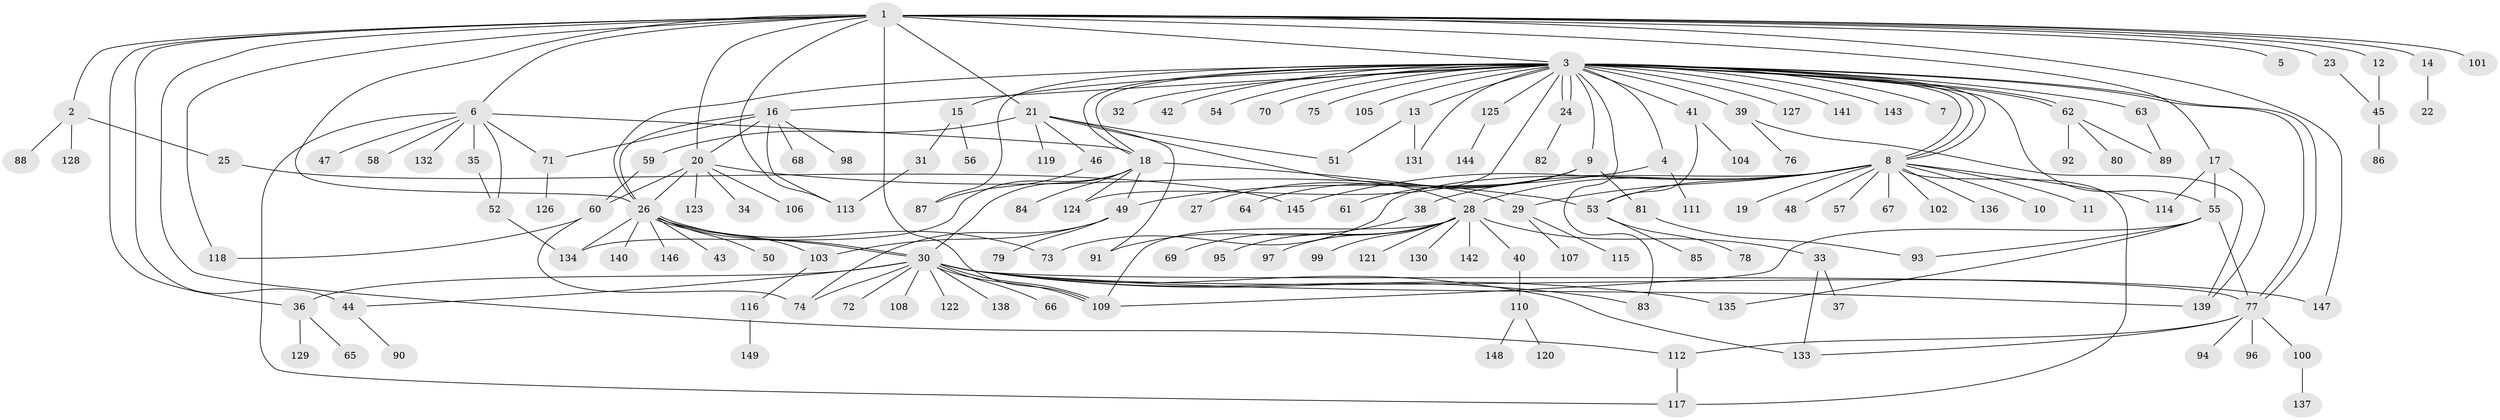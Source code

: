 // coarse degree distribution, {20: 0.008333333333333333, 4: 0.025, 38: 0.008333333333333333, 2: 0.2, 1: 0.5666666666666667, 9: 0.025, 22: 0.008333333333333333, 5: 0.025, 3: 0.075, 7: 0.016666666666666666, 6: 0.025, 24: 0.008333333333333333, 11: 0.008333333333333333}
// Generated by graph-tools (version 1.1) at 2025/23/03/03/25 07:23:54]
// undirected, 149 vertices, 207 edges
graph export_dot {
graph [start="1"]
  node [color=gray90,style=filled];
  1;
  2;
  3;
  4;
  5;
  6;
  7;
  8;
  9;
  10;
  11;
  12;
  13;
  14;
  15;
  16;
  17;
  18;
  19;
  20;
  21;
  22;
  23;
  24;
  25;
  26;
  27;
  28;
  29;
  30;
  31;
  32;
  33;
  34;
  35;
  36;
  37;
  38;
  39;
  40;
  41;
  42;
  43;
  44;
  45;
  46;
  47;
  48;
  49;
  50;
  51;
  52;
  53;
  54;
  55;
  56;
  57;
  58;
  59;
  60;
  61;
  62;
  63;
  64;
  65;
  66;
  67;
  68;
  69;
  70;
  71;
  72;
  73;
  74;
  75;
  76;
  77;
  78;
  79;
  80;
  81;
  82;
  83;
  84;
  85;
  86;
  87;
  88;
  89;
  90;
  91;
  92;
  93;
  94;
  95;
  96;
  97;
  98;
  99;
  100;
  101;
  102;
  103;
  104;
  105;
  106;
  107;
  108;
  109;
  110;
  111;
  112;
  113;
  114;
  115;
  116;
  117;
  118;
  119;
  120;
  121;
  122;
  123;
  124;
  125;
  126;
  127;
  128;
  129;
  130;
  131;
  132;
  133;
  134;
  135;
  136;
  137;
  138;
  139;
  140;
  141;
  142;
  143;
  144;
  145;
  146;
  147;
  148;
  149;
  1 -- 2;
  1 -- 3;
  1 -- 5;
  1 -- 6;
  1 -- 12;
  1 -- 14;
  1 -- 17;
  1 -- 20;
  1 -- 21;
  1 -- 23;
  1 -- 26;
  1 -- 36;
  1 -- 44;
  1 -- 101;
  1 -- 109;
  1 -- 112;
  1 -- 113;
  1 -- 118;
  1 -- 147;
  2 -- 25;
  2 -- 88;
  2 -- 128;
  3 -- 4;
  3 -- 7;
  3 -- 8;
  3 -- 8;
  3 -- 8;
  3 -- 9;
  3 -- 13;
  3 -- 15;
  3 -- 16;
  3 -- 18;
  3 -- 18;
  3 -- 24;
  3 -- 24;
  3 -- 26;
  3 -- 32;
  3 -- 39;
  3 -- 41;
  3 -- 42;
  3 -- 54;
  3 -- 55;
  3 -- 62;
  3 -- 62;
  3 -- 63;
  3 -- 70;
  3 -- 75;
  3 -- 77;
  3 -- 77;
  3 -- 83;
  3 -- 87;
  3 -- 105;
  3 -- 124;
  3 -- 125;
  3 -- 127;
  3 -- 131;
  3 -- 141;
  3 -- 143;
  4 -- 49;
  4 -- 111;
  6 -- 18;
  6 -- 35;
  6 -- 47;
  6 -- 52;
  6 -- 58;
  6 -- 71;
  6 -- 117;
  6 -- 132;
  8 -- 10;
  8 -- 11;
  8 -- 19;
  8 -- 28;
  8 -- 29;
  8 -- 38;
  8 -- 48;
  8 -- 53;
  8 -- 57;
  8 -- 67;
  8 -- 73;
  8 -- 102;
  8 -- 114;
  8 -- 117;
  8 -- 136;
  8 -- 145;
  9 -- 27;
  9 -- 61;
  9 -- 64;
  9 -- 81;
  12 -- 45;
  13 -- 51;
  13 -- 131;
  14 -- 22;
  15 -- 31;
  15 -- 56;
  16 -- 20;
  16 -- 26;
  16 -- 68;
  16 -- 71;
  16 -- 98;
  16 -- 113;
  17 -- 55;
  17 -- 114;
  17 -- 139;
  18 -- 29;
  18 -- 30;
  18 -- 49;
  18 -- 84;
  18 -- 124;
  18 -- 134;
  20 -- 26;
  20 -- 34;
  20 -- 53;
  20 -- 60;
  20 -- 106;
  20 -- 123;
  21 -- 28;
  21 -- 46;
  21 -- 51;
  21 -- 59;
  21 -- 91;
  21 -- 119;
  23 -- 45;
  24 -- 82;
  25 -- 145;
  26 -- 30;
  26 -- 30;
  26 -- 43;
  26 -- 50;
  26 -- 73;
  26 -- 103;
  26 -- 134;
  26 -- 140;
  26 -- 146;
  28 -- 33;
  28 -- 40;
  28 -- 69;
  28 -- 95;
  28 -- 97;
  28 -- 99;
  28 -- 109;
  28 -- 121;
  28 -- 130;
  28 -- 142;
  29 -- 107;
  29 -- 115;
  30 -- 36;
  30 -- 44;
  30 -- 66;
  30 -- 72;
  30 -- 74;
  30 -- 77;
  30 -- 83;
  30 -- 108;
  30 -- 109;
  30 -- 109;
  30 -- 122;
  30 -- 133;
  30 -- 135;
  30 -- 138;
  30 -- 139;
  30 -- 147;
  31 -- 113;
  33 -- 37;
  33 -- 133;
  35 -- 52;
  36 -- 65;
  36 -- 129;
  38 -- 91;
  39 -- 76;
  39 -- 139;
  40 -- 110;
  41 -- 53;
  41 -- 104;
  44 -- 90;
  45 -- 86;
  46 -- 87;
  49 -- 74;
  49 -- 79;
  49 -- 103;
  52 -- 134;
  53 -- 78;
  53 -- 85;
  55 -- 77;
  55 -- 93;
  55 -- 109;
  55 -- 135;
  59 -- 60;
  60 -- 74;
  60 -- 118;
  62 -- 80;
  62 -- 89;
  62 -- 92;
  63 -- 89;
  71 -- 126;
  77 -- 94;
  77 -- 96;
  77 -- 100;
  77 -- 112;
  77 -- 133;
  81 -- 93;
  100 -- 137;
  103 -- 116;
  110 -- 120;
  110 -- 148;
  112 -- 117;
  116 -- 149;
  125 -- 144;
}
